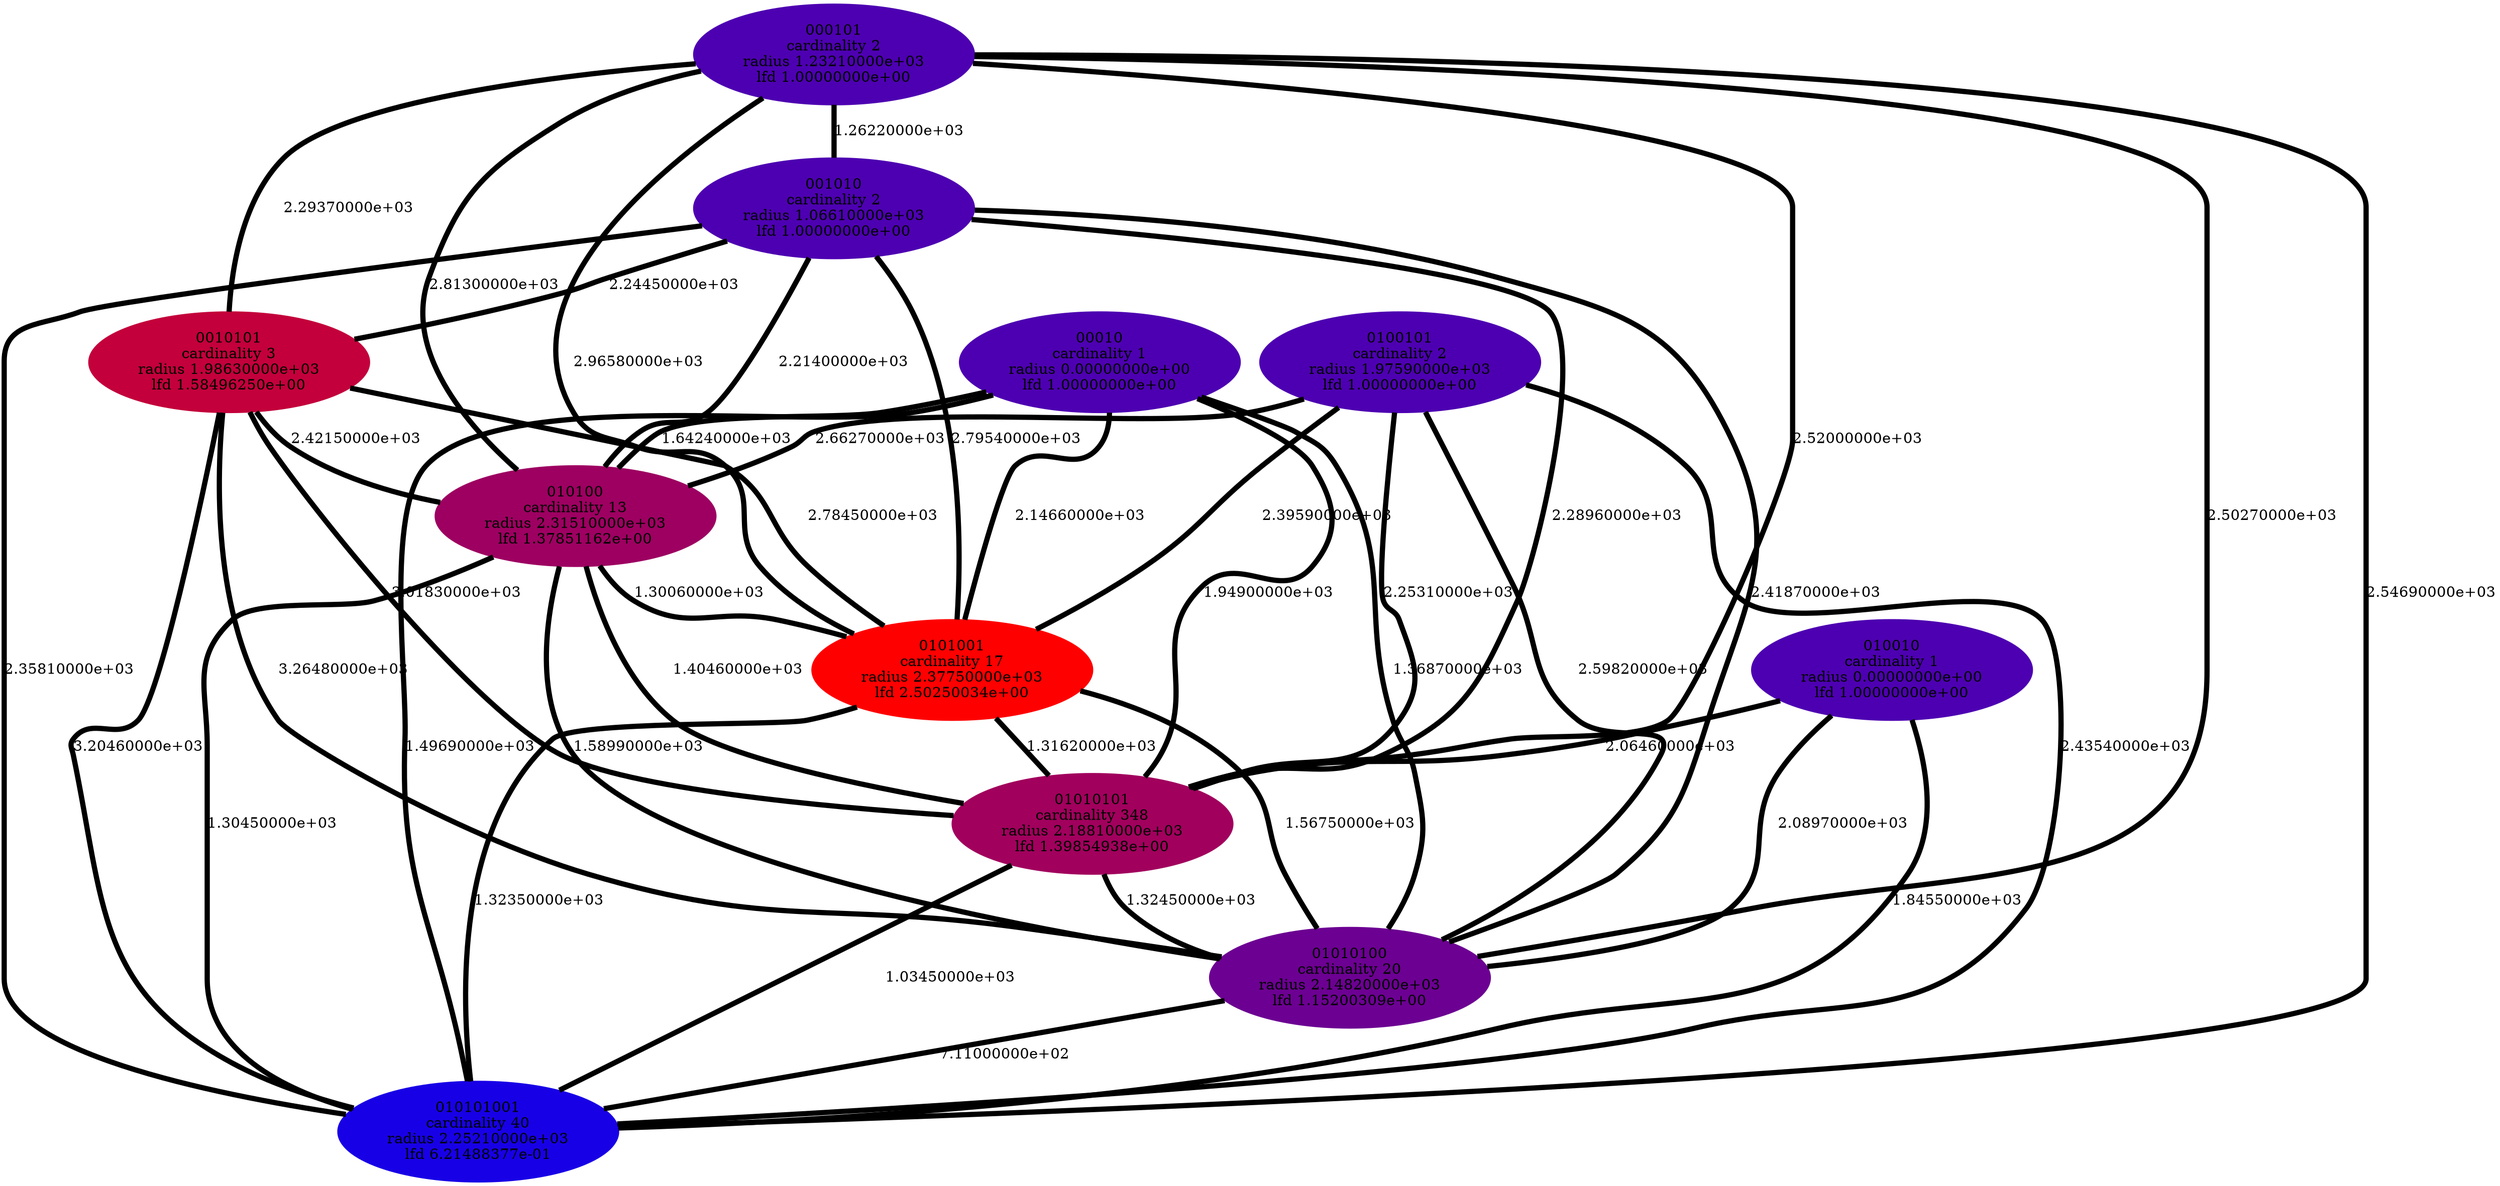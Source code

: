graph component_cardinality_optimal_13 {
    edge[style=solid, penwidth="5", labeldistance="10"]
    0010101 [label="0010101\ncardinality 3\nradius 1.98630000e+03\nlfd 1.58496250e+00", color="#C3003B", style="filled"]
    001010 [label="001010\ncardinality 2\nradius 1.06610000e+03\nlfd 1.00000000e+00", color="#4D00B1", style="filled"]
    01010100 [label="01010100\ncardinality 20\nradius 2.14820000e+03\nlfd 1.15200309e+00", color="#6C0092", style="filled"]
    0101001 [label="0101001\ncardinality 17\nradius 2.37750000e+03\nlfd 2.50250034e+00", color="#FE0000", style="filled"]
    01010101 [label="01010101\ncardinality 348\nradius 2.18810000e+03\nlfd 1.39854938e+00", color="#A1005D", style="filled"]
    010100 [label="010100\ncardinality 13\nradius 2.31510000e+03\nlfd 1.37851162e+00", color="#9D0061", style="filled"]
    000101 [label="000101\ncardinality 2\nradius 1.23210000e+03\nlfd 1.00000000e+00", color="#4D00B1", style="filled"]
    010101001 [label="010101001\ncardinality 40\nradius 2.25210000e+03\nlfd 6.21488377e-01", color="#1800E6", style="filled"]
    00010 [label="00010\ncardinality 1\nradius 0.00000000e+00\nlfd 1.00000000e+00", color="#4D00B1", style="filled"]
    010010 [label="010010\ncardinality 1\nradius 0.00000000e+00\nlfd 1.00000000e+00", color="#4D00B1", style="filled"]
    0100101 [label="0100101\ncardinality 2\nradius 1.97590000e+03\nlfd 1.00000000e+00", color="#4D00B1", style="filled"]
    000101 -- 0010101 [label="2.29370000e+03"]
    01010100 -- 010101001 [label="7.11000000e+02"]
    0010101 -- 010100 [label="2.42150000e+03"]
    0010101 -- 010101001 [label="3.20460000e+03"]
    0100101 -- 010101001 [label="2.43540000e+03"]
    01010101 -- 01010100 [label="1.32450000e+03"]
    001010 -- 010101001 [label="2.35810000e+03"]
    00010 -- 01010101 [label="1.94900000e+03"]
    0010101 -- 01010100 [label="3.26480000e+03"]
    0101001 -- 010101001 [label="1.32350000e+03"]
    0100101 -- 01010101 [label="2.25310000e+03"]
    0100101 -- 01010100 [label="2.59820000e+03"]
    000101 -- 01010101 [label="2.52000000e+03"]
    000101 -- 001010 [label="1.26220000e+03"]
    001010 -- 0010101 [label="2.24450000e+03"]
    010010 -- 010101001 [label="1.84550000e+03"]
    0101001 -- 01010101 [label="1.31620000e+03"]
    000101 -- 010101001 [label="2.54690000e+03"]
    000101 -- 01010100 [label="2.50270000e+03"]
    010100 -- 01010100 [label="1.58990000e+03"]
    00010 -- 0101001 [label="2.14660000e+03"]
    001010 -- 01010100 [label="2.41870000e+03"]
    0010101 -- 01010101 [label="3.01830000e+03"]
    001010 -- 01010101 [label="2.28960000e+03"]
    0101001 -- 01010100 [label="1.56750000e+03"]
    01010101 -- 010101001 [label="1.03450000e+03"]
    0100101 -- 010100 [label="2.66270000e+03"]
    010010 -- 01010101 [label="2.06460000e+03"]
    00010 -- 010100 [label="1.64240000e+03"]
    000101 -- 010100 [label="2.81300000e+03"]
    010010 -- 01010100 [label="2.08970000e+03"]
    010100 -- 01010101 [label="1.40460000e+03"]
    00010 -- 01010100 [label="1.36870000e+03"]
    00010 -- 010101001 [label="1.49690000e+03"]
    010100 -- 0101001 [label="1.30060000e+03"]
    001010 -- 010100 [label="2.21400000e+03"]
    0010101 -- 0101001 [label="2.78450000e+03"]
    010100 -- 010101001 [label="1.30450000e+03"]
    000101 -- 0101001 [label="2.96580000e+03"]
    001010 -- 0101001 [label="2.79540000e+03"]
    0100101 -- 0101001 [label="2.39590000e+03"]
}

